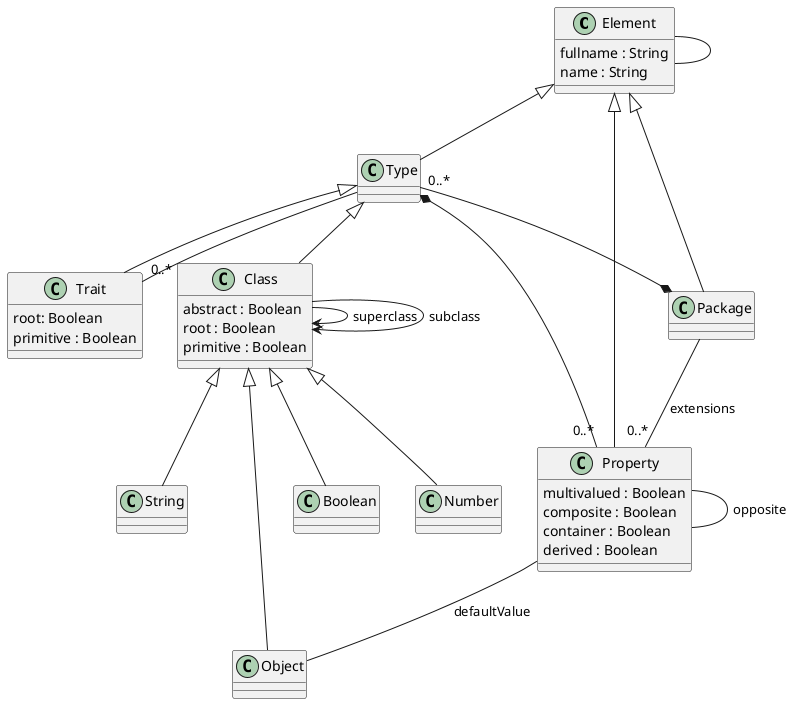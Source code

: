 @startuml
Element <|-- Type
Type <|-- Class
Type <|-- Trait
Element <|-- Package
Element <|-- Property

Class <|-- Boolean
Class <|-- Number
Class <|-- String
Class <|-- Object

class Element {
    fullname : String
    name : String
}

class Class {
    abstract : Boolean
    root : Boolean
    primitive : Boolean
}

class Trait {
    root: Boolean
    primitive : Boolean
}

class Property {
    multivalued : Boolean
    composite : Boolean
    container : Boolean
    derived : Boolean
}

Element -- Element

Type *--"0..*" Property
Type --"0..*" Trait
Type "0..*"--* Package


Class --> Class : superclass
Class --> Class : subclass

Package --"0..*" Property : extensions

Property -- Property : opposite
Property -- Object : defaultValue
@enduml